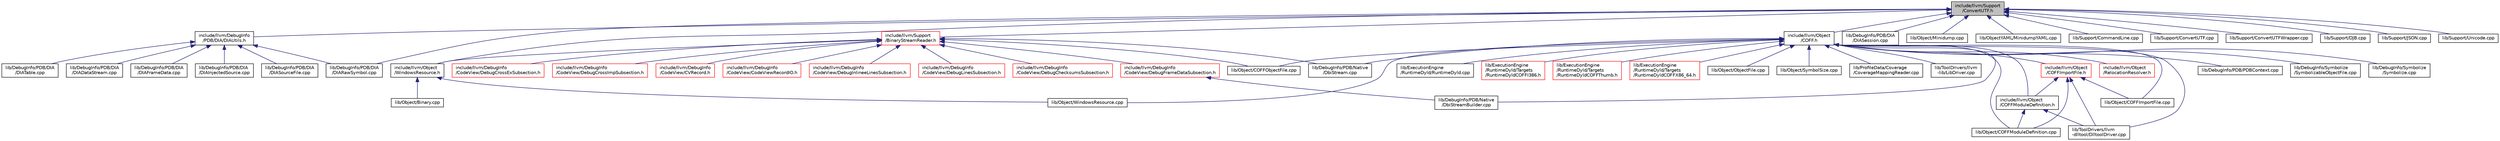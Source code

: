 digraph "include/llvm/Support/ConvertUTF.h"
{
 // LATEX_PDF_SIZE
  bgcolor="transparent";
  edge [fontname="Helvetica",fontsize="10",labelfontname="Helvetica",labelfontsize="10"];
  node [fontname="Helvetica",fontsize="10",shape="box"];
  Node1 [label="include/llvm/Support\l/ConvertUTF.h",height=0.2,width=0.4,color="black", fillcolor="grey75", style="filled", fontcolor="black",tooltip=" "];
  Node1 -> Node2 [dir="back",color="midnightblue",fontsize="10",style="solid",fontname="Helvetica"];
  Node2 [label="include/llvm/DebugInfo\l/PDB/DIA/DIAUtils.h",height=0.2,width=0.4,color="black",URL="$DIAUtils_8h.html",tooltip=" "];
  Node2 -> Node3 [dir="back",color="midnightblue",fontsize="10",style="solid",fontname="Helvetica"];
  Node3 [label="lib/DebugInfo/PDB/DIA\l/DIADataStream.cpp",height=0.2,width=0.4,color="black",URL="$DIADataStream_8cpp.html",tooltip=" "];
  Node2 -> Node4 [dir="back",color="midnightblue",fontsize="10",style="solid",fontname="Helvetica"];
  Node4 [label="lib/DebugInfo/PDB/DIA\l/DIAFrameData.cpp",height=0.2,width=0.4,color="black",URL="$DIAFrameData_8cpp.html",tooltip=" "];
  Node2 -> Node5 [dir="back",color="midnightblue",fontsize="10",style="solid",fontname="Helvetica"];
  Node5 [label="lib/DebugInfo/PDB/DIA\l/DIAInjectedSource.cpp",height=0.2,width=0.4,color="black",URL="$DIAInjectedSource_8cpp.html",tooltip=" "];
  Node2 -> Node6 [dir="back",color="midnightblue",fontsize="10",style="solid",fontname="Helvetica"];
  Node6 [label="lib/DebugInfo/PDB/DIA\l/DIARawSymbol.cpp",height=0.2,width=0.4,color="black",URL="$DIARawSymbol_8cpp.html",tooltip=" "];
  Node2 -> Node7 [dir="back",color="midnightblue",fontsize="10",style="solid",fontname="Helvetica"];
  Node7 [label="lib/DebugInfo/PDB/DIA\l/DIASourceFile.cpp",height=0.2,width=0.4,color="black",URL="$DIASourceFile_8cpp.html",tooltip=" "];
  Node2 -> Node8 [dir="back",color="midnightblue",fontsize="10",style="solid",fontname="Helvetica"];
  Node8 [label="lib/DebugInfo/PDB/DIA\l/DIATable.cpp",height=0.2,width=0.4,color="black",URL="$DIATable_8cpp.html",tooltip=" "];
  Node1 -> Node9 [dir="back",color="midnightblue",fontsize="10",style="solid",fontname="Helvetica"];
  Node9 [label="include/llvm/Object\l/COFF.h",height=0.2,width=0.4,color="black",URL="$Object_2COFF_8h.html",tooltip=" "];
  Node9 -> Node10 [dir="back",color="midnightblue",fontsize="10",style="solid",fontname="Helvetica"];
  Node10 [label="include/llvm/Object\l/COFFImportFile.h",height=0.2,width=0.4,color="red",URL="$COFFImportFile_8h.html",tooltip=" "];
  Node10 -> Node11 [dir="back",color="midnightblue",fontsize="10",style="solid",fontname="Helvetica"];
  Node11 [label="include/llvm/Object\l/COFFModuleDefinition.h",height=0.2,width=0.4,color="black",URL="$COFFModuleDefinition_8h.html",tooltip=" "];
  Node11 -> Node12 [dir="back",color="midnightblue",fontsize="10",style="solid",fontname="Helvetica"];
  Node12 [label="lib/Object/COFFModuleDefinition.cpp",height=0.2,width=0.4,color="black",URL="$COFFModuleDefinition_8cpp.html",tooltip=" "];
  Node11 -> Node13 [dir="back",color="midnightblue",fontsize="10",style="solid",fontname="Helvetica"];
  Node13 [label="lib/ToolDrivers/llvm\l-dlltool/DlltoolDriver.cpp",height=0.2,width=0.4,color="black",URL="$DlltoolDriver_8cpp.html",tooltip=" "];
  Node10 -> Node14 [dir="back",color="midnightblue",fontsize="10",style="solid",fontname="Helvetica"];
  Node14 [label="lib/Object/COFFImportFile.cpp",height=0.2,width=0.4,color="black",URL="$COFFImportFile_8cpp.html",tooltip=" "];
  Node10 -> Node12 [dir="back",color="midnightblue",fontsize="10",style="solid",fontname="Helvetica"];
  Node10 -> Node13 [dir="back",color="midnightblue",fontsize="10",style="solid",fontname="Helvetica"];
  Node9 -> Node11 [dir="back",color="midnightblue",fontsize="10",style="solid",fontname="Helvetica"];
  Node9 -> Node16 [dir="back",color="midnightblue",fontsize="10",style="solid",fontname="Helvetica"];
  Node16 [label="include/llvm/Object\l/RelocationResolver.h",height=0.2,width=0.4,color="red",URL="$RelocationResolver_8h.html",tooltip=" "];
  Node9 -> Node51 [dir="back",color="midnightblue",fontsize="10",style="solid",fontname="Helvetica"];
  Node51 [label="lib/DebugInfo/PDB/Native\l/DbiStream.cpp",height=0.2,width=0.4,color="black",URL="$DbiStream_8cpp.html",tooltip=" "];
  Node9 -> Node52 [dir="back",color="midnightblue",fontsize="10",style="solid",fontname="Helvetica"];
  Node52 [label="lib/DebugInfo/PDB/Native\l/DbiStreamBuilder.cpp",height=0.2,width=0.4,color="black",URL="$DbiStreamBuilder_8cpp.html",tooltip=" "];
  Node9 -> Node53 [dir="back",color="midnightblue",fontsize="10",style="solid",fontname="Helvetica"];
  Node53 [label="lib/DebugInfo/PDB/PDBContext.cpp",height=0.2,width=0.4,color="black",URL="$PDBContext_8cpp.html",tooltip=" "];
  Node9 -> Node29 [dir="back",color="midnightblue",fontsize="10",style="solid",fontname="Helvetica"];
  Node29 [label="lib/DebugInfo/Symbolize\l/SymbolizableObjectFile.cpp",height=0.2,width=0.4,color="black",URL="$SymbolizableObjectFile_8cpp.html",tooltip=" "];
  Node9 -> Node30 [dir="back",color="midnightblue",fontsize="10",style="solid",fontname="Helvetica"];
  Node30 [label="lib/DebugInfo/Symbolize\l/Symbolize.cpp",height=0.2,width=0.4,color="black",URL="$Symbolize_8cpp.html",tooltip=" "];
  Node9 -> Node54 [dir="back",color="midnightblue",fontsize="10",style="solid",fontname="Helvetica"];
  Node54 [label="lib/ExecutionEngine\l/RuntimeDyld/RuntimeDyld.cpp",height=0.2,width=0.4,color="black",URL="$RuntimeDyld_8cpp.html",tooltip=" "];
  Node9 -> Node55 [dir="back",color="midnightblue",fontsize="10",style="solid",fontname="Helvetica"];
  Node55 [label="lib/ExecutionEngine\l/RuntimeDyld/Targets\l/RuntimeDyldCOFFI386.h",height=0.2,width=0.4,color="red",URL="$RuntimeDyldCOFFI386_8h.html",tooltip=" "];
  Node9 -> Node57 [dir="back",color="midnightblue",fontsize="10",style="solid",fontname="Helvetica"];
  Node57 [label="lib/ExecutionEngine\l/RuntimeDyld/Targets\l/RuntimeDyldCOFFThumb.h",height=0.2,width=0.4,color="red",URL="$RuntimeDyldCOFFThumb_8h.html",tooltip=" "];
  Node9 -> Node58 [dir="back",color="midnightblue",fontsize="10",style="solid",fontname="Helvetica"];
  Node58 [label="lib/ExecutionEngine\l/RuntimeDyld/Targets\l/RuntimeDyldCOFFX86_64.h",height=0.2,width=0.4,color="red",URL="$RuntimeDyldCOFFX86__64_8h.html",tooltip=" "];
  Node9 -> Node14 [dir="back",color="midnightblue",fontsize="10",style="solid",fontname="Helvetica"];
  Node9 -> Node12 [dir="back",color="midnightblue",fontsize="10",style="solid",fontname="Helvetica"];
  Node9 -> Node59 [dir="back",color="midnightblue",fontsize="10",style="solid",fontname="Helvetica"];
  Node59 [label="lib/Object/COFFObjectFile.cpp",height=0.2,width=0.4,color="black",URL="$COFFObjectFile_8cpp.html",tooltip=" "];
  Node9 -> Node60 [dir="back",color="midnightblue",fontsize="10",style="solid",fontname="Helvetica"];
  Node60 [label="lib/Object/ObjectFile.cpp",height=0.2,width=0.4,color="black",URL="$ObjectFile_8cpp.html",tooltip=" "];
  Node9 -> Node61 [dir="back",color="midnightblue",fontsize="10",style="solid",fontname="Helvetica"];
  Node61 [label="lib/Object/SymbolSize.cpp",height=0.2,width=0.4,color="black",URL="$SymbolSize_8cpp.html",tooltip=" "];
  Node9 -> Node62 [dir="back",color="midnightblue",fontsize="10",style="solid",fontname="Helvetica"];
  Node62 [label="lib/Object/WindowsResource.cpp",height=0.2,width=0.4,color="black",URL="$WindowsResource_8cpp.html",tooltip=" "];
  Node9 -> Node63 [dir="back",color="midnightblue",fontsize="10",style="solid",fontname="Helvetica"];
  Node63 [label="lib/ProfileData/Coverage\l/CoverageMappingReader.cpp",height=0.2,width=0.4,color="black",URL="$CoverageMappingReader_8cpp.html",tooltip=" "];
  Node9 -> Node13 [dir="back",color="midnightblue",fontsize="10",style="solid",fontname="Helvetica"];
  Node9 -> Node64 [dir="back",color="midnightblue",fontsize="10",style="solid",fontname="Helvetica"];
  Node64 [label="lib/ToolDrivers/llvm\l-lib/LibDriver.cpp",height=0.2,width=0.4,color="black",URL="$LibDriver_8cpp.html",tooltip=" "];
  Node1 -> Node65 [dir="back",color="midnightblue",fontsize="10",style="solid",fontname="Helvetica"];
  Node65 [label="include/llvm/Object\l/WindowsResource.h",height=0.2,width=0.4,color="black",URL="$WindowsResource_8h.html",tooltip=" "];
  Node65 -> Node66 [dir="back",color="midnightblue",fontsize="10",style="solid",fontname="Helvetica"];
  Node66 [label="lib/Object/Binary.cpp",height=0.2,width=0.4,color="black",URL="$Binary_8cpp.html",tooltip=" "];
  Node65 -> Node62 [dir="back",color="midnightblue",fontsize="10",style="solid",fontname="Helvetica"];
  Node1 -> Node67 [dir="back",color="midnightblue",fontsize="10",style="solid",fontname="Helvetica"];
  Node67 [label="include/llvm/Support\l/BinaryStreamReader.h",height=0.2,width=0.4,color="red",URL="$BinaryStreamReader_8h.html",tooltip=" "];
  Node67 -> Node68 [dir="back",color="midnightblue",fontsize="10",style="solid",fontname="Helvetica"];
  Node68 [label="include/llvm/DebugInfo\l/CodeView/CVRecord.h",height=0.2,width=0.4,color="red",URL="$CVRecord_8h.html",tooltip=" "];
  Node67 -> Node129 [dir="back",color="midnightblue",fontsize="10",style="solid",fontname="Helvetica"];
  Node129 [label="include/llvm/DebugInfo\l/CodeView/CodeViewRecordIO.h",height=0.2,width=0.4,color="red",URL="$CodeViewRecordIO_8h.html",tooltip=" "];
  Node67 -> Node318 [dir="back",color="midnightblue",fontsize="10",style="solid",fontname="Helvetica"];
  Node318 [label="include/llvm/DebugInfo\l/CodeView/DebugChecksumsSubsection.h",height=0.2,width=0.4,color="red",URL="$DebugChecksumsSubsection_8h.html",tooltip=" "];
  Node67 -> Node325 [dir="back",color="midnightblue",fontsize="10",style="solid",fontname="Helvetica"];
  Node325 [label="include/llvm/DebugInfo\l/CodeView/DebugCrossExSubsection.h",height=0.2,width=0.4,color="red",URL="$DebugCrossExSubsection_8h.html",tooltip=" "];
  Node67 -> Node327 [dir="back",color="midnightblue",fontsize="10",style="solid",fontname="Helvetica"];
  Node327 [label="include/llvm/DebugInfo\l/CodeView/DebugCrossImpSubsection.h",height=0.2,width=0.4,color="red",URL="$DebugCrossImpSubsection_8h.html",tooltip=" "];
  Node67 -> Node329 [dir="back",color="midnightblue",fontsize="10",style="solid",fontname="Helvetica"];
  Node329 [label="include/llvm/DebugInfo\l/CodeView/DebugFrameDataSubsection.h",height=0.2,width=0.4,color="red",URL="$DebugFrameDataSubsection_8h.html",tooltip=" "];
  Node329 -> Node52 [dir="back",color="midnightblue",fontsize="10",style="solid",fontname="Helvetica"];
  Node67 -> Node331 [dir="back",color="midnightblue",fontsize="10",style="solid",fontname="Helvetica"];
  Node331 [label="include/llvm/DebugInfo\l/CodeView/DebugInlineeLinesSubsection.h",height=0.2,width=0.4,color="red",URL="$DebugInlineeLinesSubsection_8h.html",tooltip=" "];
  Node67 -> Node332 [dir="back",color="midnightblue",fontsize="10",style="solid",fontname="Helvetica"];
  Node332 [label="include/llvm/DebugInfo\l/CodeView/DebugLinesSubsection.h",height=0.2,width=0.4,color="red",URL="$DebugLinesSubsection_8h.html",tooltip=" "];
  Node67 -> Node65 [dir="back",color="midnightblue",fontsize="10",style="solid",fontname="Helvetica"];
  Node67 -> Node51 [dir="back",color="midnightblue",fontsize="10",style="solid",fontname="Helvetica"];
  Node67 -> Node59 [dir="back",color="midnightblue",fontsize="10",style="solid",fontname="Helvetica"];
  Node1 -> Node6 [dir="back",color="midnightblue",fontsize="10",style="solid",fontname="Helvetica"];
  Node1 -> Node212 [dir="back",color="midnightblue",fontsize="10",style="solid",fontname="Helvetica"];
  Node212 [label="lib/DebugInfo/PDB/DIA\l/DIASession.cpp",height=0.2,width=0.4,color="black",URL="$DIASession_8cpp.html",tooltip=" "];
  Node1 -> Node347 [dir="back",color="midnightblue",fontsize="10",style="solid",fontname="Helvetica"];
  Node347 [label="lib/Object/Minidump.cpp",height=0.2,width=0.4,color="black",URL="$Object_2Minidump_8cpp.html",tooltip=" "];
  Node1 -> Node348 [dir="back",color="midnightblue",fontsize="10",style="solid",fontname="Helvetica"];
  Node348 [label="lib/ObjectYAML/MinidumpYAML.cpp",height=0.2,width=0.4,color="black",URL="$MinidumpYAML_8cpp.html",tooltip=" "];
  Node1 -> Node349 [dir="back",color="midnightblue",fontsize="10",style="solid",fontname="Helvetica"];
  Node349 [label="lib/Support/CommandLine.cpp",height=0.2,width=0.4,color="black",URL="$CommandLine_8cpp.html",tooltip=" "];
  Node1 -> Node350 [dir="back",color="midnightblue",fontsize="10",style="solid",fontname="Helvetica"];
  Node350 [label="lib/Support/ConvertUTF.cpp",height=0.2,width=0.4,color="black",URL="$ConvertUTF_8cpp.html",tooltip=" "];
  Node1 -> Node351 [dir="back",color="midnightblue",fontsize="10",style="solid",fontname="Helvetica"];
  Node351 [label="lib/Support/ConvertUTFWrapper.cpp",height=0.2,width=0.4,color="black",URL="$ConvertUTFWrapper_8cpp.html",tooltip=" "];
  Node1 -> Node352 [dir="back",color="midnightblue",fontsize="10",style="solid",fontname="Helvetica"];
  Node352 [label="lib/Support/DJB.cpp",height=0.2,width=0.4,color="black",URL="$DJB_8cpp.html",tooltip=" "];
  Node1 -> Node353 [dir="back",color="midnightblue",fontsize="10",style="solid",fontname="Helvetica"];
  Node353 [label="lib/Support/JSON.cpp",height=0.2,width=0.4,color="black",URL="$JSON_8cpp.html",tooltip=" "];
  Node1 -> Node354 [dir="back",color="midnightblue",fontsize="10",style="solid",fontname="Helvetica"];
  Node354 [label="lib/Support/Unicode.cpp",height=0.2,width=0.4,color="black",URL="$Unicode_8cpp.html",tooltip=" "];
}
